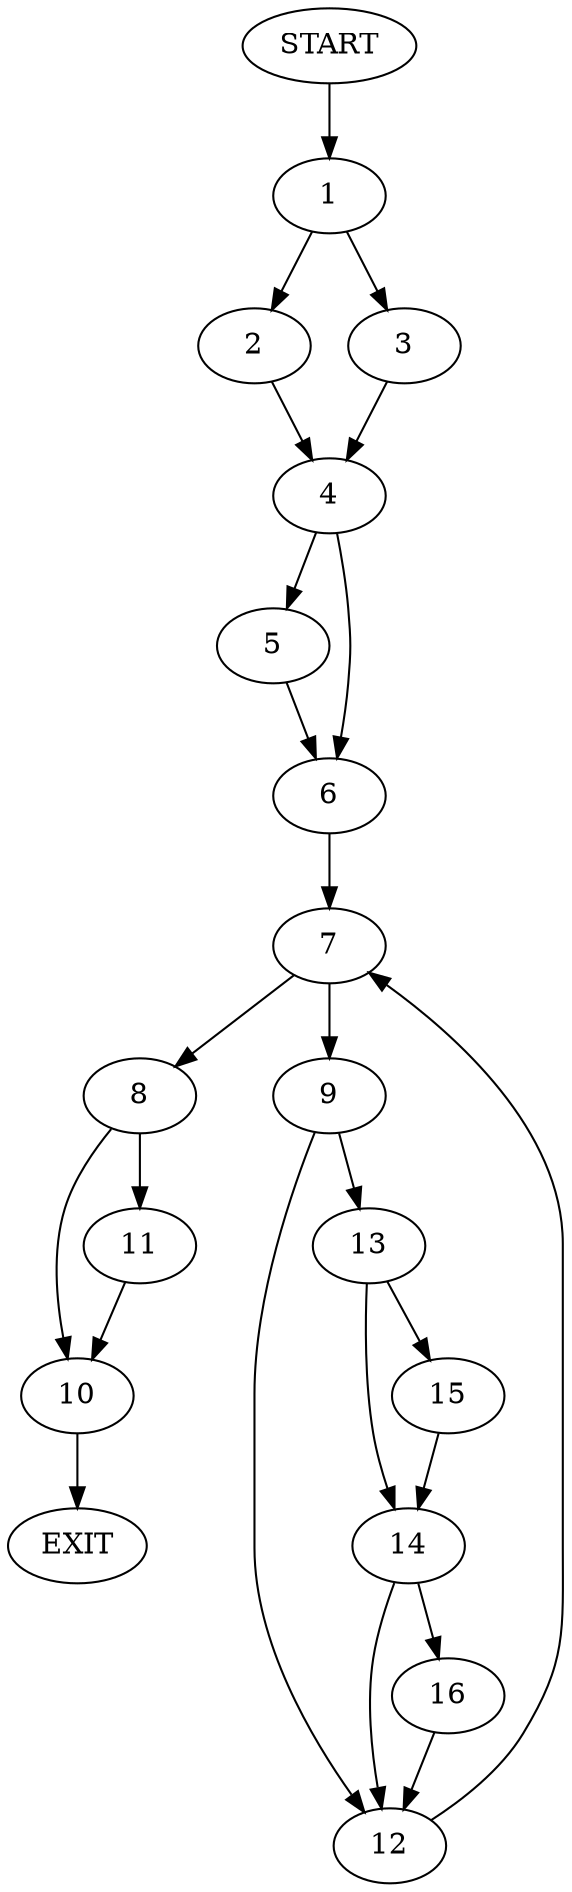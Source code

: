 digraph {
0 [label="START"]
17 [label="EXIT"]
0 -> 1
1 -> 2
1 -> 3
2 -> 4
3 -> 4
4 -> 5
4 -> 6
6 -> 7
5 -> 6
7 -> 8
7 -> 9
8 -> 10
8 -> 11
9 -> 12
9 -> 13
13 -> 14
13 -> 15
12 -> 7
14 -> 16
14 -> 12
15 -> 14
16 -> 12
11 -> 10
10 -> 17
}
